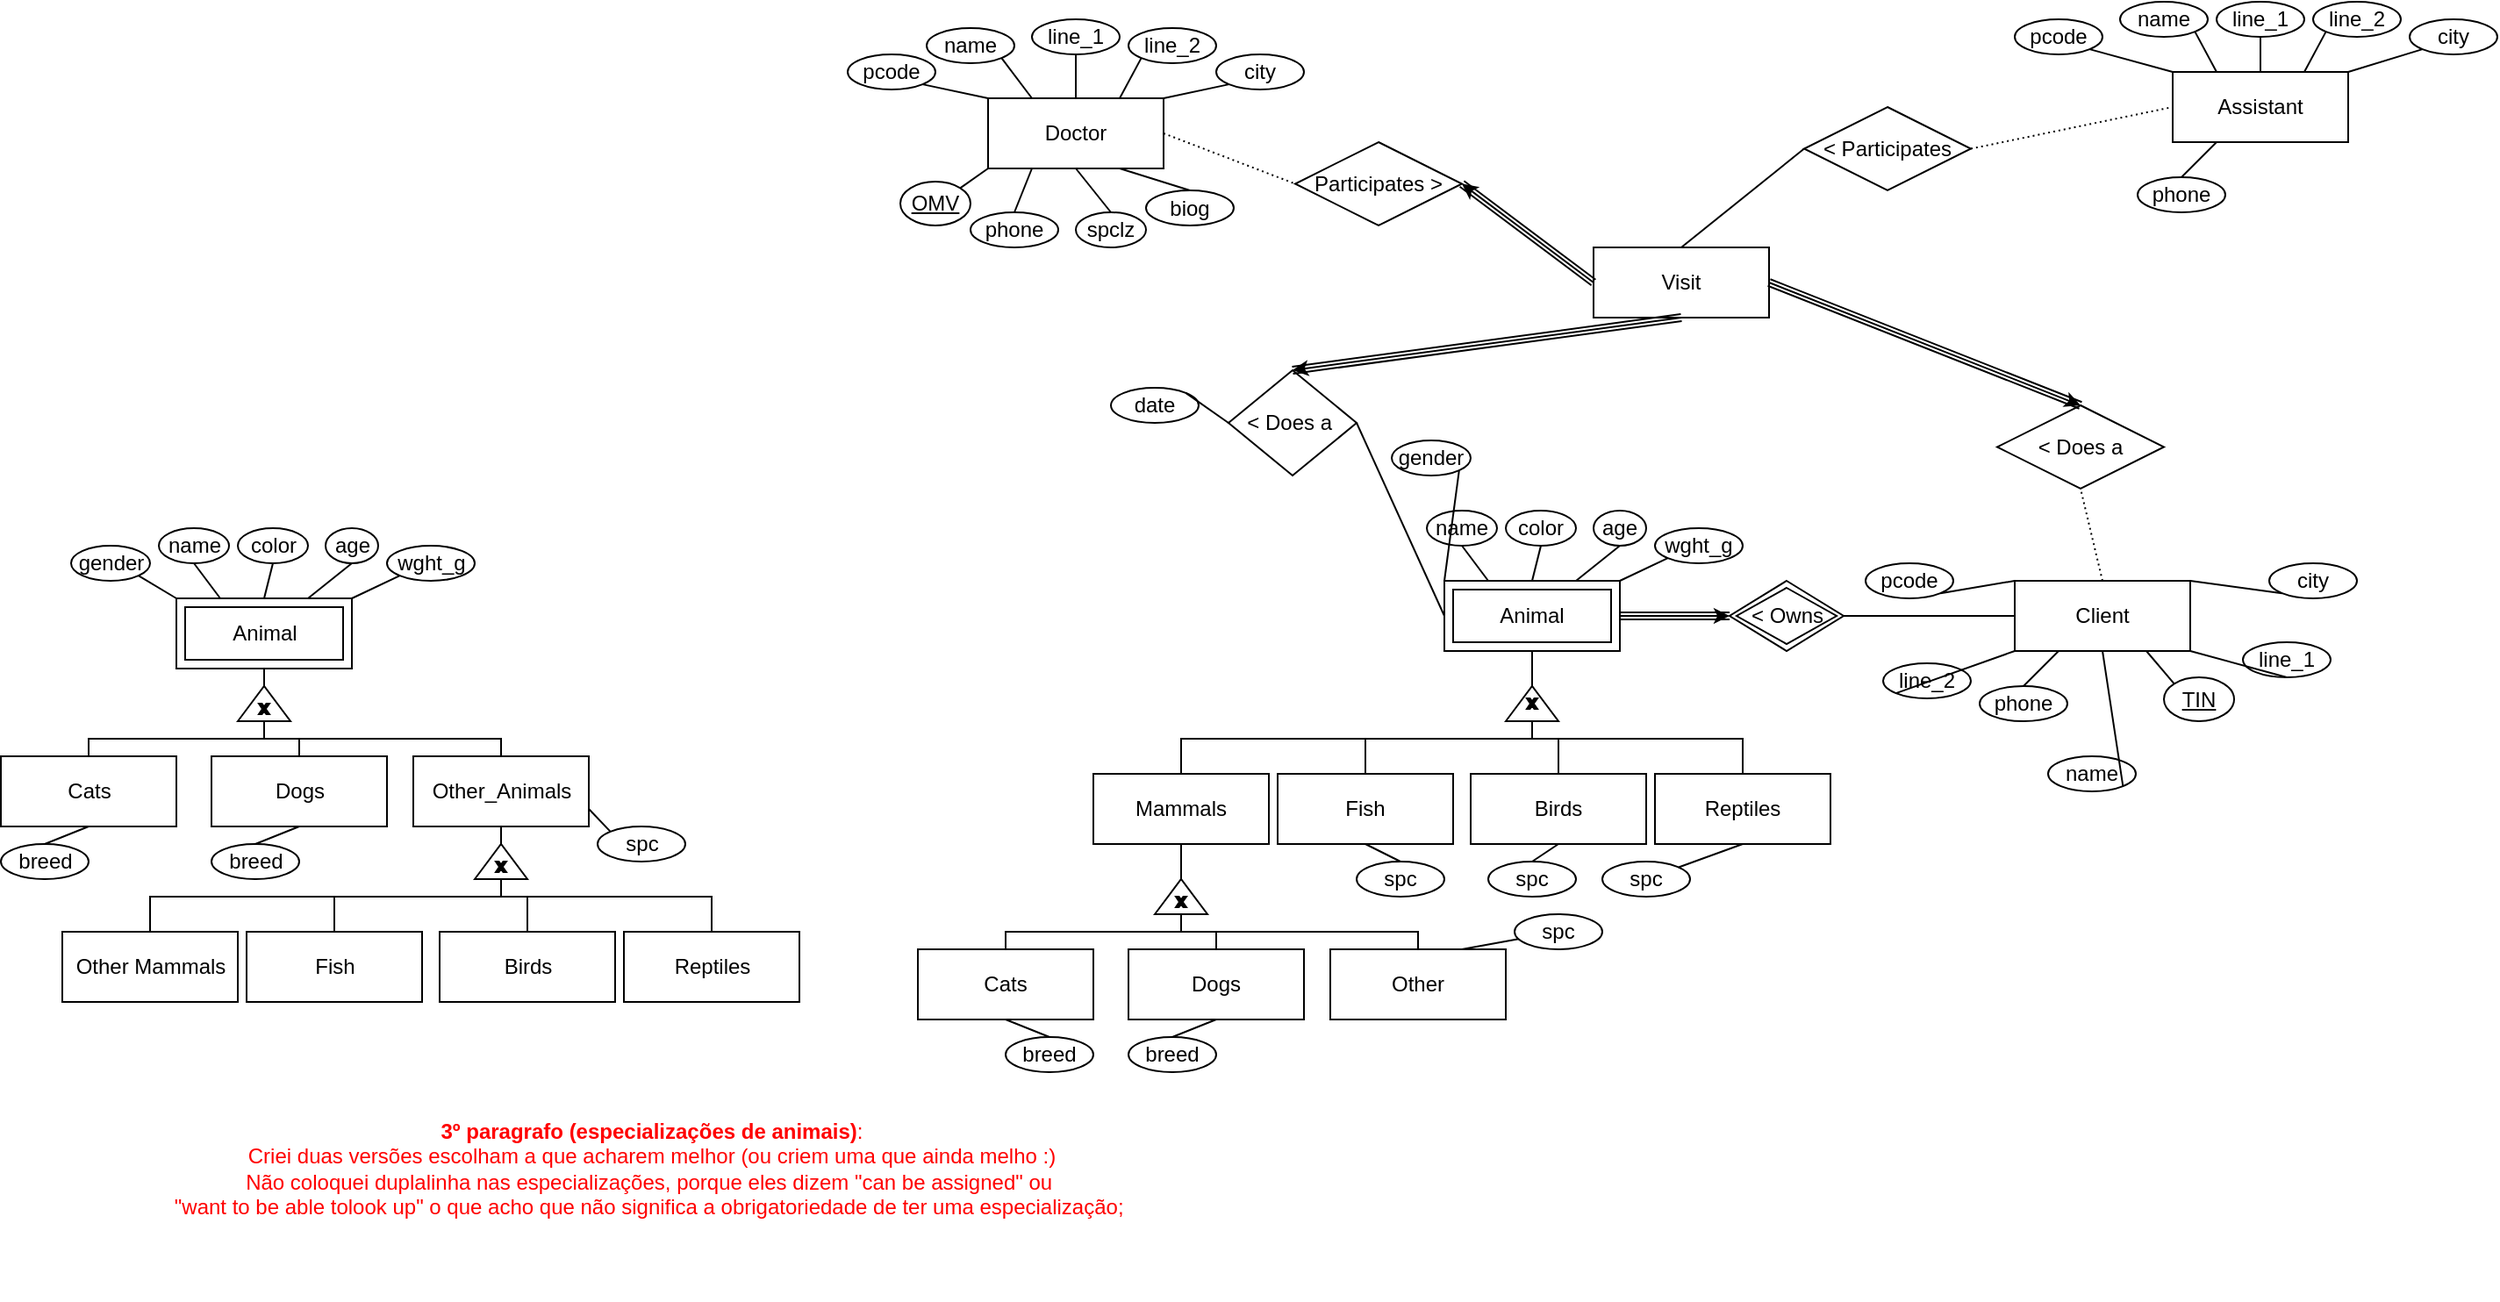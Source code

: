 <mxfile version="24.9.2">
  <diagram id="R2lEEEUBdFMjLlhIrx00" name="Page-1">
    <mxGraphModel dx="1900" dy="1622" grid="1" gridSize="10" guides="1" tooltips="1" connect="1" arrows="1" fold="1" page="1" pageScale="1" pageWidth="850" pageHeight="1100" math="0" shadow="0" extFonts="Permanent Marker^https://fonts.googleapis.com/css?family=Permanent+Marker">
      <root>
        <mxCell id="0" />
        <mxCell id="1" parent="0" />
        <mxCell id="dz21GUBL6wUOjvUii49j-1" value="Doctor" style="whiteSpace=wrap;html=1;align=center;" vertex="1" parent="1">
          <mxGeometry x="-180" y="-225" width="100" height="40" as="geometry" />
        </mxCell>
        <mxCell id="dz21GUBL6wUOjvUii49j-2" value="name" style="ellipse;whiteSpace=wrap;html=1;align=center;" vertex="1" parent="1">
          <mxGeometry x="-215" y="-265" width="50" height="20" as="geometry" />
        </mxCell>
        <mxCell id="dz21GUBL6wUOjvUii49j-3" value="" style="endArrow=none;html=1;rounded=0;exitX=1;exitY=1;exitDx=0;exitDy=0;entryX=0.25;entryY=0;entryDx=0;entryDy=0;" edge="1" parent="1" source="dz21GUBL6wUOjvUii49j-2" target="dz21GUBL6wUOjvUii49j-1">
          <mxGeometry relative="1" as="geometry">
            <mxPoint x="-170" y="-205" as="sourcePoint" />
            <mxPoint x="-10" y="-205" as="targetPoint" />
          </mxGeometry>
        </mxCell>
        <mxCell id="dz21GUBL6wUOjvUii49j-4" value="line_1" style="ellipse;whiteSpace=wrap;html=1;align=center;" vertex="1" parent="1">
          <mxGeometry x="-155" y="-270" width="50" height="20" as="geometry" />
        </mxCell>
        <mxCell id="dz21GUBL6wUOjvUii49j-5" value="" style="endArrow=none;html=1;rounded=0;exitX=0.5;exitY=1;exitDx=0;exitDy=0;entryX=0.5;entryY=0;entryDx=0;entryDy=0;" edge="1" parent="1" source="dz21GUBL6wUOjvUii49j-4" target="dz21GUBL6wUOjvUii49j-1">
          <mxGeometry relative="1" as="geometry">
            <mxPoint x="-95" y="-230" as="sourcePoint" />
            <mxPoint x="-80" y="-240" as="targetPoint" />
          </mxGeometry>
        </mxCell>
        <mxCell id="dz21GUBL6wUOjvUii49j-6" value="line_2" style="ellipse;whiteSpace=wrap;html=1;align=center;" vertex="1" parent="1">
          <mxGeometry x="-100" y="-265" width="50" height="20" as="geometry" />
        </mxCell>
        <mxCell id="dz21GUBL6wUOjvUii49j-7" value="" style="endArrow=none;html=1;rounded=0;exitX=0;exitY=1;exitDx=0;exitDy=0;entryX=0.75;entryY=0;entryDx=0;entryDy=0;" edge="1" parent="1" source="dz21GUBL6wUOjvUii49j-6" target="dz21GUBL6wUOjvUii49j-1">
          <mxGeometry relative="1" as="geometry">
            <mxPoint x="-150" y="-185" as="sourcePoint" />
            <mxPoint x="-135" y="-195" as="targetPoint" />
          </mxGeometry>
        </mxCell>
        <mxCell id="dz21GUBL6wUOjvUii49j-8" value="city" style="ellipse;whiteSpace=wrap;html=1;align=center;" vertex="1" parent="1">
          <mxGeometry x="-50" y="-250" width="50" height="20" as="geometry" />
        </mxCell>
        <mxCell id="dz21GUBL6wUOjvUii49j-9" value="" style="endArrow=none;html=1;rounded=0;exitX=0;exitY=1;exitDx=0;exitDy=0;entryX=1;entryY=0;entryDx=0;entryDy=0;" edge="1" parent="1" source="dz21GUBL6wUOjvUii49j-8" target="dz21GUBL6wUOjvUii49j-1">
          <mxGeometry relative="1" as="geometry">
            <mxPoint x="-130" y="-165" as="sourcePoint" />
            <mxPoint x="-115" y="-175" as="targetPoint" />
          </mxGeometry>
        </mxCell>
        <mxCell id="dz21GUBL6wUOjvUii49j-10" value="pcode" style="ellipse;whiteSpace=wrap;html=1;align=center;" vertex="1" parent="1">
          <mxGeometry x="-260" y="-250" width="50" height="20" as="geometry" />
        </mxCell>
        <mxCell id="dz21GUBL6wUOjvUii49j-11" value="" style="endArrow=none;html=1;rounded=0;exitX=1;exitY=1;exitDx=0;exitDy=0;entryX=0;entryY=0;entryDx=0;entryDy=0;" edge="1" parent="1" source="dz21GUBL6wUOjvUii49j-10" target="dz21GUBL6wUOjvUii49j-1">
          <mxGeometry relative="1" as="geometry">
            <mxPoint x="-120" y="-155" as="sourcePoint" />
            <mxPoint x="-105" y="-165" as="targetPoint" />
          </mxGeometry>
        </mxCell>
        <mxCell id="dz21GUBL6wUOjvUii49j-12" value="phone" style="ellipse;whiteSpace=wrap;html=1;align=center;" vertex="1" parent="1">
          <mxGeometry x="-190" y="-160" width="50" height="20" as="geometry" />
        </mxCell>
        <mxCell id="dz21GUBL6wUOjvUii49j-13" value="" style="endArrow=none;html=1;rounded=0;exitX=0.5;exitY=0;exitDx=0;exitDy=0;entryX=0.25;entryY=1;entryDx=0;entryDy=0;" edge="1" parent="1" source="dz21GUBL6wUOjvUii49j-12" target="dz21GUBL6wUOjvUii49j-1">
          <mxGeometry relative="1" as="geometry">
            <mxPoint x="-110" y="-145" as="sourcePoint" />
            <mxPoint x="-95" y="-155" as="targetPoint" />
          </mxGeometry>
        </mxCell>
        <mxCell id="dz21GUBL6wUOjvUii49j-14" value="Client" style="whiteSpace=wrap;html=1;align=center;" vertex="1" parent="1">
          <mxGeometry x="405" y="50" width="100" height="40" as="geometry" />
        </mxCell>
        <mxCell id="dz21GUBL6wUOjvUii49j-15" value="name" style="ellipse;whiteSpace=wrap;html=1;align=center;" vertex="1" parent="1">
          <mxGeometry x="424" y="150" width="50" height="20" as="geometry" />
        </mxCell>
        <mxCell id="dz21GUBL6wUOjvUii49j-16" value="" style="endArrow=none;html=1;rounded=0;exitX=1;exitY=1;exitDx=0;exitDy=0;entryX=0.5;entryY=1;entryDx=0;entryDy=0;" edge="1" parent="1" source="dz21GUBL6wUOjvUii49j-15" target="dz21GUBL6wUOjvUii49j-14">
          <mxGeometry relative="1" as="geometry">
            <mxPoint x="415" y="60" as="sourcePoint" />
            <mxPoint x="575" y="60" as="targetPoint" />
          </mxGeometry>
        </mxCell>
        <mxCell id="dz21GUBL6wUOjvUii49j-17" value="line_1" style="ellipse;whiteSpace=wrap;html=1;align=center;" vertex="1" parent="1">
          <mxGeometry x="535" y="85" width="50" height="20" as="geometry" />
        </mxCell>
        <mxCell id="dz21GUBL6wUOjvUii49j-18" value="" style="endArrow=none;html=1;rounded=0;exitX=0.5;exitY=1;exitDx=0;exitDy=0;entryX=1;entryY=1;entryDx=0;entryDy=0;" edge="1" parent="1" source="dz21GUBL6wUOjvUii49j-17" target="dz21GUBL6wUOjvUii49j-14">
          <mxGeometry relative="1" as="geometry">
            <mxPoint x="490" y="35" as="sourcePoint" />
            <mxPoint x="505" y="25" as="targetPoint" />
          </mxGeometry>
        </mxCell>
        <mxCell id="dz21GUBL6wUOjvUii49j-19" value="line_2" style="ellipse;whiteSpace=wrap;html=1;align=center;" vertex="1" parent="1">
          <mxGeometry x="330" y="97" width="50" height="20" as="geometry" />
        </mxCell>
        <mxCell id="dz21GUBL6wUOjvUii49j-20" value="" style="endArrow=none;html=1;rounded=0;exitX=0;exitY=1;exitDx=0;exitDy=0;entryX=0;entryY=1;entryDx=0;entryDy=0;" edge="1" parent="1" source="dz21GUBL6wUOjvUii49j-19" target="dz21GUBL6wUOjvUii49j-14">
          <mxGeometry relative="1" as="geometry">
            <mxPoint x="435" y="80" as="sourcePoint" />
            <mxPoint x="450" y="70" as="targetPoint" />
          </mxGeometry>
        </mxCell>
        <mxCell id="dz21GUBL6wUOjvUii49j-21" value="city" style="ellipse;whiteSpace=wrap;html=1;align=center;" vertex="1" parent="1">
          <mxGeometry x="550" y="40" width="50" height="20" as="geometry" />
        </mxCell>
        <mxCell id="dz21GUBL6wUOjvUii49j-22" value="" style="endArrow=none;html=1;rounded=0;exitX=0;exitY=1;exitDx=0;exitDy=0;entryX=1;entryY=0;entryDx=0;entryDy=0;" edge="1" parent="1" source="dz21GUBL6wUOjvUii49j-21" target="dz21GUBL6wUOjvUii49j-14">
          <mxGeometry relative="1" as="geometry">
            <mxPoint x="455" y="100" as="sourcePoint" />
            <mxPoint x="470" y="90" as="targetPoint" />
          </mxGeometry>
        </mxCell>
        <mxCell id="dz21GUBL6wUOjvUii49j-23" value="pcode" style="ellipse;whiteSpace=wrap;html=1;align=center;" vertex="1" parent="1">
          <mxGeometry x="320" y="40" width="50" height="20" as="geometry" />
        </mxCell>
        <mxCell id="dz21GUBL6wUOjvUii49j-24" value="" style="endArrow=none;html=1;rounded=0;exitX=1;exitY=1;exitDx=0;exitDy=0;entryX=0;entryY=0;entryDx=0;entryDy=0;" edge="1" parent="1" source="dz21GUBL6wUOjvUii49j-23" target="dz21GUBL6wUOjvUii49j-14">
          <mxGeometry relative="1" as="geometry">
            <mxPoint x="465" y="110" as="sourcePoint" />
            <mxPoint x="480" y="100" as="targetPoint" />
          </mxGeometry>
        </mxCell>
        <mxCell id="dz21GUBL6wUOjvUii49j-25" value="phone" style="ellipse;whiteSpace=wrap;html=1;align=center;" vertex="1" parent="1">
          <mxGeometry x="385" y="110" width="50" height="20" as="geometry" />
        </mxCell>
        <mxCell id="dz21GUBL6wUOjvUii49j-26" value="" style="endArrow=none;html=1;rounded=0;exitX=0.5;exitY=0;exitDx=0;exitDy=0;entryX=0.25;entryY=1;entryDx=0;entryDy=0;" edge="1" parent="1" source="dz21GUBL6wUOjvUii49j-25" target="dz21GUBL6wUOjvUii49j-14">
          <mxGeometry relative="1" as="geometry">
            <mxPoint x="475" y="120" as="sourcePoint" />
            <mxPoint x="490" y="110" as="targetPoint" />
          </mxGeometry>
        </mxCell>
        <mxCell id="dz21GUBL6wUOjvUii49j-27" value="Assis&lt;span style=&quot;background-color: initial;&quot;&gt;tant&lt;/span&gt;" style="whiteSpace=wrap;html=1;align=center;" vertex="1" parent="1">
          <mxGeometry x="495" y="-240" width="100" height="40" as="geometry" />
        </mxCell>
        <mxCell id="dz21GUBL6wUOjvUii49j-28" value="name" style="ellipse;whiteSpace=wrap;html=1;align=center;" vertex="1" parent="1">
          <mxGeometry x="465" y="-280" width="50" height="20" as="geometry" />
        </mxCell>
        <mxCell id="dz21GUBL6wUOjvUii49j-29" value="" style="endArrow=none;html=1;rounded=0;exitX=1;exitY=1;exitDx=0;exitDy=0;entryX=0.25;entryY=0;entryDx=0;entryDy=0;" edge="1" parent="1" source="dz21GUBL6wUOjvUii49j-28" target="dz21GUBL6wUOjvUii49j-27">
          <mxGeometry relative="1" as="geometry">
            <mxPoint x="505" y="-230" as="sourcePoint" />
            <mxPoint x="665" y="-230" as="targetPoint" />
          </mxGeometry>
        </mxCell>
        <mxCell id="dz21GUBL6wUOjvUii49j-30" value="line_1" style="ellipse;whiteSpace=wrap;html=1;align=center;" vertex="1" parent="1">
          <mxGeometry x="520" y="-280" width="50" height="20" as="geometry" />
        </mxCell>
        <mxCell id="dz21GUBL6wUOjvUii49j-31" value="" style="endArrow=none;html=1;rounded=0;exitX=0.5;exitY=1;exitDx=0;exitDy=0;entryX=0.5;entryY=0;entryDx=0;entryDy=0;" edge="1" parent="1" source="dz21GUBL6wUOjvUii49j-30" target="dz21GUBL6wUOjvUii49j-27">
          <mxGeometry relative="1" as="geometry">
            <mxPoint x="580" y="-255" as="sourcePoint" />
            <mxPoint x="595" y="-265" as="targetPoint" />
          </mxGeometry>
        </mxCell>
        <mxCell id="dz21GUBL6wUOjvUii49j-32" value="line_2" style="ellipse;whiteSpace=wrap;html=1;align=center;" vertex="1" parent="1">
          <mxGeometry x="575" y="-280" width="50" height="20" as="geometry" />
        </mxCell>
        <mxCell id="dz21GUBL6wUOjvUii49j-33" value="" style="endArrow=none;html=1;rounded=0;exitX=0;exitY=1;exitDx=0;exitDy=0;entryX=0.75;entryY=0;entryDx=0;entryDy=0;" edge="1" parent="1" source="dz21GUBL6wUOjvUii49j-32" target="dz21GUBL6wUOjvUii49j-27">
          <mxGeometry relative="1" as="geometry">
            <mxPoint x="525" y="-210" as="sourcePoint" />
            <mxPoint x="540" y="-220" as="targetPoint" />
          </mxGeometry>
        </mxCell>
        <mxCell id="dz21GUBL6wUOjvUii49j-34" value="city" style="ellipse;whiteSpace=wrap;html=1;align=center;" vertex="1" parent="1">
          <mxGeometry x="630" y="-270" width="50" height="20" as="geometry" />
        </mxCell>
        <mxCell id="dz21GUBL6wUOjvUii49j-35" value="" style="endArrow=none;html=1;rounded=0;exitX=0;exitY=1;exitDx=0;exitDy=0;entryX=1;entryY=0;entryDx=0;entryDy=0;" edge="1" parent="1" source="dz21GUBL6wUOjvUii49j-34" target="dz21GUBL6wUOjvUii49j-27">
          <mxGeometry relative="1" as="geometry">
            <mxPoint x="545" y="-190" as="sourcePoint" />
            <mxPoint x="560" y="-200" as="targetPoint" />
          </mxGeometry>
        </mxCell>
        <mxCell id="dz21GUBL6wUOjvUii49j-36" value="pcode" style="ellipse;whiteSpace=wrap;html=1;align=center;" vertex="1" parent="1">
          <mxGeometry x="405" y="-270" width="50" height="20" as="geometry" />
        </mxCell>
        <mxCell id="dz21GUBL6wUOjvUii49j-37" value="" style="endArrow=none;html=1;rounded=0;exitX=1;exitY=1;exitDx=0;exitDy=0;entryX=0;entryY=0;entryDx=0;entryDy=0;" edge="1" parent="1" source="dz21GUBL6wUOjvUii49j-36" target="dz21GUBL6wUOjvUii49j-27">
          <mxGeometry relative="1" as="geometry">
            <mxPoint x="555" y="-180" as="sourcePoint" />
            <mxPoint x="570" y="-190" as="targetPoint" />
          </mxGeometry>
        </mxCell>
        <mxCell id="dz21GUBL6wUOjvUii49j-38" value="phone" style="ellipse;whiteSpace=wrap;html=1;align=center;" vertex="1" parent="1">
          <mxGeometry x="475" y="-180" width="50" height="20" as="geometry" />
        </mxCell>
        <mxCell id="dz21GUBL6wUOjvUii49j-39" value="" style="endArrow=none;html=1;rounded=0;exitX=0.5;exitY=0;exitDx=0;exitDy=0;entryX=0.25;entryY=1;entryDx=0;entryDy=0;" edge="1" parent="1" source="dz21GUBL6wUOjvUii49j-38" target="dz21GUBL6wUOjvUii49j-27">
          <mxGeometry relative="1" as="geometry">
            <mxPoint x="565" y="-170" as="sourcePoint" />
            <mxPoint x="580" y="-180" as="targetPoint" />
          </mxGeometry>
        </mxCell>
        <mxCell id="dz21GUBL6wUOjvUii49j-40" value="OMV" style="ellipse;whiteSpace=wrap;html=1;align=center;fontStyle=4;" vertex="1" parent="1">
          <mxGeometry x="-230" y="-177.5" width="40" height="25" as="geometry" />
        </mxCell>
        <mxCell id="dz21GUBL6wUOjvUii49j-41" value="" style="endArrow=none;html=1;rounded=0;exitX=1;exitY=0;exitDx=0;exitDy=0;entryX=0;entryY=1;entryDx=0;entryDy=0;" edge="1" parent="1" source="dz21GUBL6wUOjvUii49j-40" target="dz21GUBL6wUOjvUii49j-1">
          <mxGeometry relative="1" as="geometry">
            <mxPoint x="-230" y="-215" as="sourcePoint" />
            <mxPoint x="-170" y="-205" as="targetPoint" />
          </mxGeometry>
        </mxCell>
        <mxCell id="dz21GUBL6wUOjvUii49j-42" value="spclz" style="ellipse;whiteSpace=wrap;html=1;align=center;" vertex="1" parent="1">
          <mxGeometry x="-130" y="-160" width="40" height="20" as="geometry" />
        </mxCell>
        <mxCell id="dz21GUBL6wUOjvUii49j-43" value="" style="endArrow=none;html=1;rounded=0;exitX=0.5;exitY=0;exitDx=0;exitDy=0;entryX=0.5;entryY=1;entryDx=0;entryDy=0;" edge="1" parent="1" source="dz21GUBL6wUOjvUii49j-42" target="dz21GUBL6wUOjvUii49j-1">
          <mxGeometry relative="1" as="geometry">
            <mxPoint x="-60" y="-95" as="sourcePoint" />
            <mxPoint x="-105" y="-125" as="targetPoint" />
          </mxGeometry>
        </mxCell>
        <mxCell id="dz21GUBL6wUOjvUii49j-44" value="biog" style="ellipse;whiteSpace=wrap;html=1;align=center;" vertex="1" parent="1">
          <mxGeometry x="-90" y="-172.5" width="50" height="20" as="geometry" />
        </mxCell>
        <mxCell id="dz21GUBL6wUOjvUii49j-45" value="" style="endArrow=none;html=1;rounded=0;exitX=0.5;exitY=0;exitDx=0;exitDy=0;entryX=0.75;entryY=1;entryDx=0;entryDy=0;" edge="1" parent="1" source="dz21GUBL6wUOjvUii49j-44" target="dz21GUBL6wUOjvUii49j-1">
          <mxGeometry relative="1" as="geometry">
            <mxPoint x="-90" y="-125" as="sourcePoint" />
            <mxPoint x="-135" y="-155" as="targetPoint" />
          </mxGeometry>
        </mxCell>
        <mxCell id="dz21GUBL6wUOjvUii49j-46" value="TIN" style="ellipse;whiteSpace=wrap;html=1;align=center;fontStyle=4;" vertex="1" parent="1">
          <mxGeometry x="490" y="105" width="40" height="25" as="geometry" />
        </mxCell>
        <mxCell id="dz21GUBL6wUOjvUii49j-47" value="" style="endArrow=none;html=1;rounded=0;exitX=0;exitY=0;exitDx=0;exitDy=0;entryX=0.75;entryY=1;entryDx=0;entryDy=0;" edge="1" parent="1" source="dz21GUBL6wUOjvUii49j-46" target="dz21GUBL6wUOjvUii49j-14">
          <mxGeometry relative="1" as="geometry">
            <mxPoint x="420" y="120" as="sourcePoint" />
            <mxPoint x="440" y="100" as="targetPoint" />
          </mxGeometry>
        </mxCell>
        <mxCell id="dz21GUBL6wUOjvUii49j-48" value="name" style="ellipse;whiteSpace=wrap;html=1;align=center;" vertex="1" parent="1">
          <mxGeometry x="70" y="10" width="40" height="20" as="geometry" />
        </mxCell>
        <mxCell id="dz21GUBL6wUOjvUii49j-49" value="" style="endArrow=none;html=1;rounded=0;exitX=0.5;exitY=1;exitDx=0;exitDy=0;entryX=0.25;entryY=0;entryDx=0;entryDy=0;" edge="1" parent="1" source="dz21GUBL6wUOjvUii49j-48" target="dz21GUBL6wUOjvUii49j-59">
          <mxGeometry relative="1" as="geometry">
            <mxPoint x="80" y="90" as="sourcePoint" />
            <mxPoint x="45" y="95" as="targetPoint" />
          </mxGeometry>
        </mxCell>
        <mxCell id="dz21GUBL6wUOjvUii49j-50" value="age" style="ellipse;whiteSpace=wrap;html=1;align=center;" vertex="1" parent="1">
          <mxGeometry x="165" y="10" width="30" height="20" as="geometry" />
        </mxCell>
        <mxCell id="dz21GUBL6wUOjvUii49j-51" value="" style="endArrow=none;html=1;rounded=0;exitX=0.5;exitY=1;exitDx=0;exitDy=0;entryX=0.75;entryY=0;entryDx=0;entryDy=0;" edge="1" parent="1" source="dz21GUBL6wUOjvUii49j-50" target="dz21GUBL6wUOjvUii49j-59">
          <mxGeometry relative="1" as="geometry">
            <mxPoint x="290" y="90" as="sourcePoint" />
            <mxPoint x="320" y="50" as="targetPoint" />
          </mxGeometry>
        </mxCell>
        <mxCell id="dz21GUBL6wUOjvUii49j-52" value="color" style="ellipse;whiteSpace=wrap;html=1;align=center;" vertex="1" parent="1">
          <mxGeometry x="115" y="10" width="40" height="20" as="geometry" />
        </mxCell>
        <mxCell id="dz21GUBL6wUOjvUii49j-53" value="" style="endArrow=none;html=1;rounded=0;exitX=0.5;exitY=1;exitDx=0;exitDy=0;entryX=0.25;entryY=0;entryDx=0;entryDy=0;" edge="1" parent="1" source="dz21GUBL6wUOjvUii49j-59">
          <mxGeometry relative="1" as="geometry">
            <mxPoint x="100" y="110" as="sourcePoint" />
            <mxPoint x="130" y="70" as="targetPoint" />
          </mxGeometry>
        </mxCell>
        <mxCell id="dz21GUBL6wUOjvUii49j-54" value="gender" style="ellipse;whiteSpace=wrap;html=1;align=center;" vertex="1" parent="1">
          <mxGeometry x="50" y="-30" width="45" height="20" as="geometry" />
        </mxCell>
        <mxCell id="dz21GUBL6wUOjvUii49j-55" value="" style="endArrow=none;html=1;rounded=0;exitX=1;exitY=1;exitDx=0;exitDy=0;entryX=0;entryY=0;entryDx=0;entryDy=0;" edge="1" parent="1" source="dz21GUBL6wUOjvUii49j-54" target="dz21GUBL6wUOjvUii49j-59">
          <mxGeometry relative="1" as="geometry">
            <mxPoint x="110" y="120" as="sourcePoint" />
            <mxPoint x="140" y="80" as="targetPoint" />
          </mxGeometry>
        </mxCell>
        <mxCell id="dz21GUBL6wUOjvUii49j-56" value="wght_g" style="ellipse;whiteSpace=wrap;html=1;align=center;" vertex="1" parent="1">
          <mxGeometry x="200" y="20" width="50" height="20" as="geometry" />
        </mxCell>
        <mxCell id="dz21GUBL6wUOjvUii49j-57" value="" style="endArrow=none;html=1;rounded=0;exitX=0;exitY=1;exitDx=0;exitDy=0;entryX=1;entryY=0;entryDx=0;entryDy=0;" edge="1" parent="1" source="dz21GUBL6wUOjvUii49j-56" target="dz21GUBL6wUOjvUii49j-59">
          <mxGeometry relative="1" as="geometry">
            <mxPoint x="120" y="130" as="sourcePoint" />
            <mxPoint x="150" y="90" as="targetPoint" />
          </mxGeometry>
        </mxCell>
        <mxCell id="dz21GUBL6wUOjvUii49j-58" value="" style="endArrow=none;html=1;rounded=0;exitX=0.5;exitY=1;exitDx=0;exitDy=0;entryX=0.5;entryY=0;entryDx=0;entryDy=0;" edge="1" parent="1" source="dz21GUBL6wUOjvUii49j-52" target="dz21GUBL6wUOjvUii49j-59">
          <mxGeometry relative="1" as="geometry">
            <mxPoint x="135" y="30" as="sourcePoint" />
            <mxPoint x="130" y="70" as="targetPoint" />
          </mxGeometry>
        </mxCell>
        <mxCell id="dz21GUBL6wUOjvUii49j-59" value="Animal" style="shape=ext;margin=3;double=1;whiteSpace=wrap;html=1;align=center;" vertex="1" parent="1">
          <mxGeometry x="80" y="50" width="100" height="40" as="geometry" />
        </mxCell>
        <mxCell id="dz21GUBL6wUOjvUii49j-60" value="Mammals" style="whiteSpace=wrap;html=1;align=center;" vertex="1" parent="1">
          <mxGeometry x="-120" y="160" width="100" height="40" as="geometry" />
        </mxCell>
        <mxCell id="dz21GUBL6wUOjvUii49j-61" value="" style="verticalLabelPosition=bottom;verticalAlign=top;html=1;shape=mxgraph.basic.acute_triangle;dx=0.5;" vertex="1" parent="1">
          <mxGeometry x="115" y="110" width="30" height="20" as="geometry" />
        </mxCell>
        <mxCell id="dz21GUBL6wUOjvUii49j-62" value="Fish" style="whiteSpace=wrap;html=1;align=center;" vertex="1" parent="1">
          <mxGeometry x="-15" y="160" width="100" height="40" as="geometry" />
        </mxCell>
        <mxCell id="dz21GUBL6wUOjvUii49j-63" value="Birds" style="whiteSpace=wrap;html=1;align=center;" vertex="1" parent="1">
          <mxGeometry x="95" y="160" width="100" height="40" as="geometry" />
        </mxCell>
        <mxCell id="dz21GUBL6wUOjvUii49j-64" value="Reptiles" style="whiteSpace=wrap;html=1;align=center;" vertex="1" parent="1">
          <mxGeometry x="200" y="160" width="100" height="40" as="geometry" />
        </mxCell>
        <mxCell id="dz21GUBL6wUOjvUii49j-65" value="" style="verticalLabelPosition=bottom;verticalAlign=top;html=1;shape=mxgraph.basic.acute_triangle;dx=0.5;" vertex="1" parent="1">
          <mxGeometry x="-85" y="220" width="30" height="20" as="geometry" />
        </mxCell>
        <mxCell id="dz21GUBL6wUOjvUii49j-66" value="Cats" style="whiteSpace=wrap;html=1;align=center;" vertex="1" parent="1">
          <mxGeometry x="-220" y="260" width="100" height="40" as="geometry" />
        </mxCell>
        <mxCell id="dz21GUBL6wUOjvUii49j-67" value="Dogs" style="whiteSpace=wrap;html=1;align=center;" vertex="1" parent="1">
          <mxGeometry x="-100" y="260" width="100" height="40" as="geometry" />
        </mxCell>
        <mxCell id="dz21GUBL6wUOjvUii49j-68" value="Other" style="whiteSpace=wrap;html=1;align=center;" vertex="1" parent="1">
          <mxGeometry x="15" y="260" width="100" height="40" as="geometry" />
        </mxCell>
        <mxCell id="dz21GUBL6wUOjvUii49j-69" value="spc" style="ellipse;whiteSpace=wrap;html=1;align=center;" vertex="1" parent="1">
          <mxGeometry x="30" y="210" width="50" height="20" as="geometry" />
        </mxCell>
        <mxCell id="dz21GUBL6wUOjvUii49j-70" value="" style="endArrow=none;html=1;rounded=0;exitX=0.5;exitY=0;exitDx=0;exitDy=0;entryX=0.5;entryY=1;entryDx=0;entryDy=0;" edge="1" parent="1" source="dz21GUBL6wUOjvUii49j-69" target="dz21GUBL6wUOjvUii49j-62">
          <mxGeometry relative="1" as="geometry">
            <mxPoint x="125" y="257.5" as="sourcePoint" />
            <mxPoint x="90" y="262.5" as="targetPoint" />
          </mxGeometry>
        </mxCell>
        <mxCell id="dz21GUBL6wUOjvUii49j-71" value="spc" style="ellipse;whiteSpace=wrap;html=1;align=center;" vertex="1" parent="1">
          <mxGeometry x="120" y="240" width="50" height="20" as="geometry" />
        </mxCell>
        <mxCell id="dz21GUBL6wUOjvUii49j-72" value="" style="endArrow=none;html=1;rounded=0;entryX=0.75;entryY=0;entryDx=0;entryDy=0;" edge="1" parent="1" source="dz21GUBL6wUOjvUii49j-71" target="dz21GUBL6wUOjvUii49j-68">
          <mxGeometry relative="1" as="geometry">
            <mxPoint x="135" y="267.5" as="sourcePoint" />
            <mxPoint x="45" y="210" as="targetPoint" />
          </mxGeometry>
        </mxCell>
        <mxCell id="dz21GUBL6wUOjvUii49j-73" value="spc" style="ellipse;whiteSpace=wrap;html=1;align=center;" vertex="1" parent="1">
          <mxGeometry x="105" y="210" width="50" height="20" as="geometry" />
        </mxCell>
        <mxCell id="dz21GUBL6wUOjvUii49j-74" value="" style="endArrow=none;html=1;rounded=0;exitX=0.5;exitY=0;exitDx=0;exitDy=0;entryX=0.5;entryY=1;entryDx=0;entryDy=0;" edge="1" parent="1" source="dz21GUBL6wUOjvUii49j-73" target="dz21GUBL6wUOjvUii49j-63">
          <mxGeometry relative="1" as="geometry">
            <mxPoint x="145" y="277.5" as="sourcePoint" />
            <mxPoint x="55" y="220" as="targetPoint" />
          </mxGeometry>
        </mxCell>
        <mxCell id="dz21GUBL6wUOjvUii49j-75" value="spc" style="ellipse;whiteSpace=wrap;html=1;align=center;" vertex="1" parent="1">
          <mxGeometry x="170" y="210" width="50" height="20" as="geometry" />
        </mxCell>
        <mxCell id="dz21GUBL6wUOjvUii49j-76" value="" style="endArrow=none;html=1;rounded=0;exitX=0.5;exitY=1;exitDx=0;exitDy=0;" edge="1" parent="1" source="dz21GUBL6wUOjvUii49j-64" target="dz21GUBL6wUOjvUii49j-75">
          <mxGeometry relative="1" as="geometry">
            <mxPoint x="217.5" y="190" as="sourcePoint" />
            <mxPoint x="167.5" y="200" as="targetPoint" />
          </mxGeometry>
        </mxCell>
        <mxCell id="dz21GUBL6wUOjvUii49j-77" value="breed" style="ellipse;whiteSpace=wrap;html=1;align=center;" vertex="1" parent="1">
          <mxGeometry x="-170" y="310" width="50" height="20" as="geometry" />
        </mxCell>
        <mxCell id="dz21GUBL6wUOjvUii49j-78" value="" style="endArrow=none;html=1;rounded=0;exitX=0.5;exitY=0;exitDx=0;exitDy=0;entryX=0.5;entryY=1;entryDx=0;entryDy=0;" edge="1" parent="1" source="dz21GUBL6wUOjvUii49j-77" target="dz21GUBL6wUOjvUii49j-66">
          <mxGeometry relative="1" as="geometry">
            <mxPoint x="-185" y="347.5" as="sourcePoint" />
            <mxPoint x="-275" y="290" as="targetPoint" />
          </mxGeometry>
        </mxCell>
        <mxCell id="dz21GUBL6wUOjvUii49j-79" value="breed" style="ellipse;whiteSpace=wrap;html=1;align=center;" vertex="1" parent="1">
          <mxGeometry x="-100" y="310" width="50" height="20" as="geometry" />
        </mxCell>
        <mxCell id="dz21GUBL6wUOjvUii49j-80" value="" style="endArrow=none;html=1;rounded=0;exitX=0.5;exitY=0;exitDx=0;exitDy=0;entryX=0.5;entryY=1;entryDx=0;entryDy=0;" edge="1" parent="1" source="dz21GUBL6wUOjvUii49j-79" target="dz21GUBL6wUOjvUii49j-67">
          <mxGeometry relative="1" as="geometry">
            <mxPoint x="-115" y="347.5" as="sourcePoint" />
            <mxPoint x="-100" y="300" as="targetPoint" />
          </mxGeometry>
        </mxCell>
        <mxCell id="dz21GUBL6wUOjvUii49j-81" value="" style="html=1;rounded=0;exitX=1;exitY=0.5;exitDx=0;exitDy=0;shape=link;entryX=0;entryY=0.5;entryDx=0;entryDy=0;" edge="1" parent="1" source="dz21GUBL6wUOjvUii49j-59" target="dz21GUBL6wUOjvUii49j-136">
          <mxGeometry relative="1" as="geometry">
            <mxPoint x="170" y="-100" as="sourcePoint" />
            <mxPoint x="220" y="90" as="targetPoint" />
          </mxGeometry>
        </mxCell>
        <mxCell id="dz21GUBL6wUOjvUii49j-82" value="" style="endArrow=none;html=1;rounded=0;exitX=0.5;exitY=1;exitDx=0;exitDy=0;entryX=0;entryY=0;entryDx=15;entryDy=0;entryPerimeter=0;" edge="1" parent="1" source="dz21GUBL6wUOjvUii49j-59" target="dz21GUBL6wUOjvUii49j-61">
          <mxGeometry relative="1" as="geometry">
            <mxPoint x="40" y="140" as="sourcePoint" />
            <mxPoint x="200" y="140" as="targetPoint" />
          </mxGeometry>
        </mxCell>
        <mxCell id="dz21GUBL6wUOjvUii49j-83" value="" style="endArrow=none;html=1;rounded=0;entryX=0.5;entryY=0;entryDx=0;entryDy=0;exitX=0.5;exitY=1;exitDx=0;exitDy=0;exitPerimeter=0;" edge="1" parent="1" source="dz21GUBL6wUOjvUii49j-61" target="dz21GUBL6wUOjvUii49j-60">
          <mxGeometry relative="1" as="geometry">
            <mxPoint x="130" y="140" as="sourcePoint" />
            <mxPoint x="140" y="120" as="targetPoint" />
            <Array as="points">
              <mxPoint x="130" y="140" />
              <mxPoint x="-70" y="140" />
            </Array>
          </mxGeometry>
        </mxCell>
        <mxCell id="dz21GUBL6wUOjvUii49j-84" value="" style="endArrow=none;html=1;rounded=0;entryX=0.5;entryY=0;entryDx=0;entryDy=0;exitX=0.5;exitY=1;exitDx=0;exitDy=0;exitPerimeter=0;" edge="1" parent="1" source="dz21GUBL6wUOjvUii49j-61" target="dz21GUBL6wUOjvUii49j-62">
          <mxGeometry relative="1" as="geometry">
            <mxPoint x="180" y="130" as="sourcePoint" />
            <mxPoint x="-60" y="170" as="targetPoint" />
            <Array as="points">
              <mxPoint x="130" y="140" />
              <mxPoint x="35" y="140" />
            </Array>
          </mxGeometry>
        </mxCell>
        <mxCell id="dz21GUBL6wUOjvUii49j-85" value="" style="endArrow=none;html=1;rounded=0;entryX=0.5;entryY=1;entryDx=0;entryDy=0;exitX=0.5;exitY=0;exitDx=0;exitDy=0;entryPerimeter=0;" edge="1" parent="1" source="dz21GUBL6wUOjvUii49j-63" target="dz21GUBL6wUOjvUii49j-61">
          <mxGeometry relative="1" as="geometry">
            <mxPoint x="150" y="150" as="sourcePoint" />
            <mxPoint x="-50" y="180" as="targetPoint" />
            <Array as="points">
              <mxPoint x="145" y="140" />
              <mxPoint x="130" y="140" />
            </Array>
          </mxGeometry>
        </mxCell>
        <mxCell id="dz21GUBL6wUOjvUii49j-86" value="" style="endArrow=none;html=1;rounded=0;entryX=0.5;entryY=1;entryDx=0;entryDy=0;exitX=0.5;exitY=0;exitDx=0;exitDy=0;entryPerimeter=0;" edge="1" parent="1" source="dz21GUBL6wUOjvUii49j-64" target="dz21GUBL6wUOjvUii49j-61">
          <mxGeometry relative="1" as="geometry">
            <mxPoint x="160" y="160" as="sourcePoint" />
            <mxPoint x="-40" y="190" as="targetPoint" />
            <Array as="points">
              <mxPoint x="250" y="140" />
              <mxPoint x="130" y="140" />
            </Array>
          </mxGeometry>
        </mxCell>
        <mxCell id="dz21GUBL6wUOjvUii49j-87" value="" style="verticalLabelPosition=bottom;verticalAlign=top;html=1;shape=mxgraph.basic.x;fillColor=#000000;" vertex="1" parent="1">
          <mxGeometry x="127" y="117" width="6" height="6" as="geometry" />
        </mxCell>
        <mxCell id="dz21GUBL6wUOjvUii49j-88" value="" style="verticalLabelPosition=bottom;verticalAlign=top;html=1;shape=mxgraph.basic.x;fillColor=#000000;" vertex="1" parent="1">
          <mxGeometry x="-73" y="230" width="6" height="6" as="geometry" />
        </mxCell>
        <mxCell id="dz21GUBL6wUOjvUii49j-89" value="" style="endArrow=none;html=1;rounded=0;entryX=0.5;entryY=0;entryDx=0;entryDy=0;exitX=0.5;exitY=1;exitDx=0;exitDy=0;exitPerimeter=0;" edge="1" parent="1" source="dz21GUBL6wUOjvUii49j-65" target="dz21GUBL6wUOjvUii49j-66">
          <mxGeometry relative="1" as="geometry">
            <mxPoint x="140" y="140" as="sourcePoint" />
            <mxPoint x="-60" y="170" as="targetPoint" />
            <Array as="points">
              <mxPoint x="-70" y="250" />
              <mxPoint x="-170" y="250" />
            </Array>
          </mxGeometry>
        </mxCell>
        <mxCell id="dz21GUBL6wUOjvUii49j-90" value="" style="endArrow=none;html=1;rounded=0;entryX=0.5;entryY=0;entryDx=0;entryDy=0;exitX=0.5;exitY=1;exitDx=0;exitDy=0;exitPerimeter=0;" edge="1" parent="1" source="dz21GUBL6wUOjvUii49j-65" target="dz21GUBL6wUOjvUii49j-67">
          <mxGeometry relative="1" as="geometry">
            <mxPoint x="-60" y="250" as="sourcePoint" />
            <mxPoint x="-160" y="270" as="targetPoint" />
            <Array as="points">
              <mxPoint x="-70" y="250" />
              <mxPoint x="-50" y="250" />
            </Array>
          </mxGeometry>
        </mxCell>
        <mxCell id="dz21GUBL6wUOjvUii49j-91" value="" style="endArrow=none;html=1;rounded=0;exitX=0.5;exitY=1;exitDx=0;exitDy=0;exitPerimeter=0;entryX=0.5;entryY=0;entryDx=0;entryDy=0;" edge="1" parent="1" source="dz21GUBL6wUOjvUii49j-65" target="dz21GUBL6wUOjvUii49j-68">
          <mxGeometry relative="1" as="geometry">
            <mxPoint x="-50" y="260" as="sourcePoint" />
            <mxPoint x="90" y="240" as="targetPoint" />
            <Array as="points">
              <mxPoint x="-70" y="250" />
              <mxPoint x="65" y="250" />
            </Array>
          </mxGeometry>
        </mxCell>
        <mxCell id="dz21GUBL6wUOjvUii49j-92" value="" style="endArrow=none;html=1;rounded=0;exitX=0.5;exitY=1;exitDx=0;exitDy=0;entryX=0;entryY=0;entryDx=15;entryDy=0;entryPerimeter=0;" edge="1" parent="1" source="dz21GUBL6wUOjvUii49j-60" target="dz21GUBL6wUOjvUii49j-65">
          <mxGeometry relative="1" as="geometry">
            <mxPoint x="140" y="100" as="sourcePoint" />
            <mxPoint x="140" y="120" as="targetPoint" />
          </mxGeometry>
        </mxCell>
        <object label="&lt;font color=&quot;#ff0000&quot;&gt;&lt;b&gt;3º paragrafo&amp;nbsp;&lt;/b&gt;&lt;/font&gt;&lt;span style=&quot;color: rgb(255, 0, 0); background-color: initial;&quot;&gt;&lt;b&gt;(especializações de animais)&lt;/b&gt;:&lt;br&gt;Criei duas versões escolham a que acharem melhor (ou criem uma que ainda melho :)&lt;/span&gt;&lt;div&gt;&lt;font color=&quot;#ff0000&quot;&gt;Não coloquei duplalinha nas especializações, porque eles dizem &quot;can be assigned&quot; ou&amp;nbsp;&lt;/font&gt;&lt;/div&gt;&lt;div&gt;&lt;font color=&quot;#ff0000&quot;&gt;&quot;want to be able tolook up&quot; o que acho que não significa a obrigatoriedade de ter uma especialização;&amp;nbsp;&lt;/font&gt;&lt;/div&gt;" id="dz21GUBL6wUOjvUii49j-93">
          <mxCell style="text;html=1;align=center;verticalAlign=middle;resizable=1;points=[];autosize=0;strokeColor=none;fillColor=none;allowArrows=0;connectable=1;imageAspect=0;container=0;rotatable=0;perimeter=rectanglePerimeter;recursiveResize=0;resizeWidth=0;resizeHeight=0;treeFolding=0;treeMoving=0;absoluteArcSize=0;snapToPoint=0;metaEdit=0;expand=0;editable=1;movable=1;deletable=0;locked=0;cloneable=0;pointerEvents=0;" vertex="1" collapsed="1" parent="1">
            <mxGeometry x="-492.5" y="310" width="240" height="150" as="geometry" />
          </mxCell>
        </object>
        <mxCell id="dz21GUBL6wUOjvUii49j-94" value="name" style="ellipse;whiteSpace=wrap;html=1;align=center;" vertex="1" parent="1">
          <mxGeometry x="-652.5" y="20" width="40" height="20" as="geometry" />
        </mxCell>
        <mxCell id="dz21GUBL6wUOjvUii49j-95" value="" style="endArrow=none;html=1;rounded=0;exitX=0.5;exitY=1;exitDx=0;exitDy=0;entryX=0.25;entryY=0;entryDx=0;entryDy=0;" edge="1" parent="1" source="dz21GUBL6wUOjvUii49j-94" target="dz21GUBL6wUOjvUii49j-105">
          <mxGeometry relative="1" as="geometry">
            <mxPoint x="-642.5" y="100" as="sourcePoint" />
            <mxPoint x="-677.5" y="105" as="targetPoint" />
          </mxGeometry>
        </mxCell>
        <mxCell id="dz21GUBL6wUOjvUii49j-96" value="age" style="ellipse;whiteSpace=wrap;html=1;align=center;" vertex="1" parent="1">
          <mxGeometry x="-557.5" y="20" width="30" height="20" as="geometry" />
        </mxCell>
        <mxCell id="dz21GUBL6wUOjvUii49j-97" value="" style="endArrow=none;html=1;rounded=0;exitX=0.5;exitY=1;exitDx=0;exitDy=0;entryX=0.75;entryY=0;entryDx=0;entryDy=0;" edge="1" parent="1" source="dz21GUBL6wUOjvUii49j-96" target="dz21GUBL6wUOjvUii49j-105">
          <mxGeometry relative="1" as="geometry">
            <mxPoint x="-432.5" y="100" as="sourcePoint" />
            <mxPoint x="-402.5" y="60" as="targetPoint" />
          </mxGeometry>
        </mxCell>
        <mxCell id="dz21GUBL6wUOjvUii49j-98" value="color" style="ellipse;whiteSpace=wrap;html=1;align=center;" vertex="1" parent="1">
          <mxGeometry x="-607.5" y="20" width="40" height="20" as="geometry" />
        </mxCell>
        <mxCell id="dz21GUBL6wUOjvUii49j-99" value="" style="endArrow=none;html=1;rounded=0;exitX=0.5;exitY=1;exitDx=0;exitDy=0;entryX=0.25;entryY=0;entryDx=0;entryDy=0;" edge="1" parent="1" source="dz21GUBL6wUOjvUii49j-105">
          <mxGeometry relative="1" as="geometry">
            <mxPoint x="-622.5" y="120" as="sourcePoint" />
            <mxPoint x="-592.5" y="80" as="targetPoint" />
          </mxGeometry>
        </mxCell>
        <mxCell id="dz21GUBL6wUOjvUii49j-100" value="gender" style="ellipse;whiteSpace=wrap;html=1;align=center;" vertex="1" parent="1">
          <mxGeometry x="-702.5" y="30" width="45" height="20" as="geometry" />
        </mxCell>
        <mxCell id="dz21GUBL6wUOjvUii49j-101" value="" style="endArrow=none;html=1;rounded=0;exitX=1;exitY=1;exitDx=0;exitDy=0;entryX=0;entryY=0;entryDx=0;entryDy=0;" edge="1" parent="1" source="dz21GUBL6wUOjvUii49j-100" target="dz21GUBL6wUOjvUii49j-105">
          <mxGeometry relative="1" as="geometry">
            <mxPoint x="-612.5" y="130" as="sourcePoint" />
            <mxPoint x="-582.5" y="90" as="targetPoint" />
          </mxGeometry>
        </mxCell>
        <mxCell id="dz21GUBL6wUOjvUii49j-102" value="wght_g" style="ellipse;whiteSpace=wrap;html=1;align=center;" vertex="1" parent="1">
          <mxGeometry x="-522.5" y="30" width="50" height="20" as="geometry" />
        </mxCell>
        <mxCell id="dz21GUBL6wUOjvUii49j-103" value="" style="endArrow=none;html=1;rounded=0;exitX=0;exitY=1;exitDx=0;exitDy=0;entryX=1;entryY=0;entryDx=0;entryDy=0;" edge="1" parent="1" source="dz21GUBL6wUOjvUii49j-102" target="dz21GUBL6wUOjvUii49j-105">
          <mxGeometry relative="1" as="geometry">
            <mxPoint x="-602.5" y="140" as="sourcePoint" />
            <mxPoint x="-572.5" y="100" as="targetPoint" />
          </mxGeometry>
        </mxCell>
        <mxCell id="dz21GUBL6wUOjvUii49j-104" value="" style="endArrow=none;html=1;rounded=0;exitX=0.5;exitY=1;exitDx=0;exitDy=0;entryX=0.5;entryY=0;entryDx=0;entryDy=0;" edge="1" parent="1" source="dz21GUBL6wUOjvUii49j-98" target="dz21GUBL6wUOjvUii49j-105">
          <mxGeometry relative="1" as="geometry">
            <mxPoint x="-587.5" y="40" as="sourcePoint" />
            <mxPoint x="-592.5" y="80" as="targetPoint" />
          </mxGeometry>
        </mxCell>
        <mxCell id="dz21GUBL6wUOjvUii49j-105" value="Animal" style="shape=ext;margin=3;double=1;whiteSpace=wrap;html=1;align=center;" vertex="1" parent="1">
          <mxGeometry x="-642.5" y="60" width="100" height="40" as="geometry" />
        </mxCell>
        <mxCell id="dz21GUBL6wUOjvUii49j-106" value="" style="verticalLabelPosition=bottom;verticalAlign=top;html=1;shape=mxgraph.basic.acute_triangle;dx=0.5;" vertex="1" parent="1">
          <mxGeometry x="-607.5" y="110" width="30" height="20" as="geometry" />
        </mxCell>
        <mxCell id="dz21GUBL6wUOjvUii49j-107" value="Cats" style="whiteSpace=wrap;html=1;align=center;" vertex="1" parent="1">
          <mxGeometry x="-742.5" y="150" width="100" height="40" as="geometry" />
        </mxCell>
        <mxCell id="dz21GUBL6wUOjvUii49j-108" value="Dogs" style="whiteSpace=wrap;html=1;align=center;" vertex="1" parent="1">
          <mxGeometry x="-622.5" y="150" width="100" height="40" as="geometry" />
        </mxCell>
        <mxCell id="dz21GUBL6wUOjvUii49j-109" value="Other_Animals" style="whiteSpace=wrap;html=1;align=center;" vertex="1" parent="1">
          <mxGeometry x="-507.5" y="150" width="100" height="40" as="geometry" />
        </mxCell>
        <mxCell id="dz21GUBL6wUOjvUii49j-110" value="" style="endArrow=none;html=1;rounded=0;entryX=1;entryY=0.75;entryDx=0;entryDy=0;exitX=0;exitY=0;exitDx=0;exitDy=0;" edge="1" parent="1" source="dz21GUBL6wUOjvUii49j-120" target="dz21GUBL6wUOjvUii49j-109">
          <mxGeometry relative="1" as="geometry">
            <mxPoint x="-382.5" y="190" as="sourcePoint" />
            <mxPoint x="-477.5" y="100" as="targetPoint" />
          </mxGeometry>
        </mxCell>
        <mxCell id="dz21GUBL6wUOjvUii49j-111" value="breed" style="ellipse;whiteSpace=wrap;html=1;align=center;" vertex="1" parent="1">
          <mxGeometry x="-742.5" y="200" width="50" height="20" as="geometry" />
        </mxCell>
        <mxCell id="dz21GUBL6wUOjvUii49j-112" value="" style="endArrow=none;html=1;rounded=0;exitX=0.5;exitY=0;exitDx=0;exitDy=0;entryX=0.5;entryY=1;entryDx=0;entryDy=0;" edge="1" parent="1" source="dz21GUBL6wUOjvUii49j-111" target="dz21GUBL6wUOjvUii49j-107">
          <mxGeometry relative="1" as="geometry">
            <mxPoint x="-707.5" y="237.5" as="sourcePoint" />
            <mxPoint x="-797.5" y="180" as="targetPoint" />
          </mxGeometry>
        </mxCell>
        <mxCell id="dz21GUBL6wUOjvUii49j-113" value="breed" style="ellipse;whiteSpace=wrap;html=1;align=center;" vertex="1" parent="1">
          <mxGeometry x="-622.5" y="200" width="50" height="20" as="geometry" />
        </mxCell>
        <mxCell id="dz21GUBL6wUOjvUii49j-114" value="" style="endArrow=none;html=1;rounded=0;exitX=0.5;exitY=0;exitDx=0;exitDy=0;entryX=0.5;entryY=1;entryDx=0;entryDy=0;" edge="1" parent="1" source="dz21GUBL6wUOjvUii49j-113" target="dz21GUBL6wUOjvUii49j-108">
          <mxGeometry relative="1" as="geometry">
            <mxPoint x="-637.5" y="237.5" as="sourcePoint" />
            <mxPoint x="-622.5" y="190" as="targetPoint" />
          </mxGeometry>
        </mxCell>
        <mxCell id="dz21GUBL6wUOjvUii49j-115" value="" style="verticalLabelPosition=bottom;verticalAlign=top;html=1;shape=mxgraph.basic.x;fillColor=#000000;" vertex="1" parent="1">
          <mxGeometry x="-595.5" y="120" width="6" height="6" as="geometry" />
        </mxCell>
        <mxCell id="dz21GUBL6wUOjvUii49j-116" value="" style="endArrow=none;html=1;rounded=0;entryX=0.5;entryY=0;entryDx=0;entryDy=0;exitX=0.5;exitY=1;exitDx=0;exitDy=0;exitPerimeter=0;" edge="1" parent="1" source="dz21GUBL6wUOjvUii49j-106" target="dz21GUBL6wUOjvUii49j-107">
          <mxGeometry relative="1" as="geometry">
            <mxPoint x="-382.5" y="30" as="sourcePoint" />
            <mxPoint x="-582.5" y="60" as="targetPoint" />
            <Array as="points">
              <mxPoint x="-592.5" y="140" />
              <mxPoint x="-692.5" y="140" />
            </Array>
          </mxGeometry>
        </mxCell>
        <mxCell id="dz21GUBL6wUOjvUii49j-117" value="" style="endArrow=none;html=1;rounded=0;entryX=0.5;entryY=0;entryDx=0;entryDy=0;exitX=0.5;exitY=1;exitDx=0;exitDy=0;exitPerimeter=0;" edge="1" parent="1" source="dz21GUBL6wUOjvUii49j-106" target="dz21GUBL6wUOjvUii49j-108">
          <mxGeometry relative="1" as="geometry">
            <mxPoint x="-582.5" y="140" as="sourcePoint" />
            <mxPoint x="-682.5" y="160" as="targetPoint" />
            <Array as="points">
              <mxPoint x="-592.5" y="140" />
              <mxPoint x="-572.5" y="140" />
            </Array>
          </mxGeometry>
        </mxCell>
        <mxCell id="dz21GUBL6wUOjvUii49j-118" value="" style="endArrow=none;html=1;rounded=0;exitX=0.5;exitY=1;exitDx=0;exitDy=0;exitPerimeter=0;entryX=0.5;entryY=0;entryDx=0;entryDy=0;" edge="1" parent="1" source="dz21GUBL6wUOjvUii49j-106" target="dz21GUBL6wUOjvUii49j-109">
          <mxGeometry relative="1" as="geometry">
            <mxPoint x="-572.5" y="150" as="sourcePoint" />
            <mxPoint x="-432.5" y="130" as="targetPoint" />
            <Array as="points">
              <mxPoint x="-592.5" y="140" />
              <mxPoint x="-457.5" y="140" />
            </Array>
          </mxGeometry>
        </mxCell>
        <mxCell id="dz21GUBL6wUOjvUii49j-119" value="" style="endArrow=none;html=1;rounded=0;exitX=0.5;exitY=1;exitDx=0;exitDy=0;entryX=0;entryY=0;entryDx=15;entryDy=0;entryPerimeter=0;" edge="1" parent="1" source="dz21GUBL6wUOjvUii49j-105" target="dz21GUBL6wUOjvUii49j-106">
          <mxGeometry relative="1" as="geometry">
            <mxPoint x="-622.5" y="155" as="sourcePoint" />
            <mxPoint x="-412.5" y="75" as="targetPoint" />
          </mxGeometry>
        </mxCell>
        <mxCell id="dz21GUBL6wUOjvUii49j-120" value="spc" style="ellipse;whiteSpace=wrap;html=1;align=center;" vertex="1" parent="1">
          <mxGeometry x="-402.5" y="190" width="50" height="20" as="geometry" />
        </mxCell>
        <mxCell id="dz21GUBL6wUOjvUii49j-121" value="Other Mammals" style="whiteSpace=wrap;html=1;align=center;" vertex="1" parent="1">
          <mxGeometry x="-707.5" y="250" width="100" height="40" as="geometry" />
        </mxCell>
        <mxCell id="dz21GUBL6wUOjvUii49j-122" value="Fish" style="whiteSpace=wrap;html=1;align=center;" vertex="1" parent="1">
          <mxGeometry x="-602.5" y="250" width="100" height="40" as="geometry" />
        </mxCell>
        <mxCell id="dz21GUBL6wUOjvUii49j-123" value="Birds" style="whiteSpace=wrap;html=1;align=center;" vertex="1" parent="1">
          <mxGeometry x="-492.5" y="250" width="100" height="40" as="geometry" />
        </mxCell>
        <mxCell id="dz21GUBL6wUOjvUii49j-124" value="Reptiles" style="whiteSpace=wrap;html=1;align=center;" vertex="1" parent="1">
          <mxGeometry x="-387.5" y="250" width="100" height="40" as="geometry" />
        </mxCell>
        <mxCell id="dz21GUBL6wUOjvUii49j-125" value="" style="endArrow=none;html=1;rounded=0;exitX=0.5;exitY=1;exitDx=0;exitDy=0;entryX=0;entryY=0;entryDx=15;entryDy=0;entryPerimeter=0;" edge="1" parent="1" source="dz21GUBL6wUOjvUii49j-109" target="dz21GUBL6wUOjvUii49j-130">
          <mxGeometry relative="1" as="geometry">
            <mxPoint x="-640" y="230" as="sourcePoint" />
            <mxPoint x="-570" y="280" as="targetPoint" />
          </mxGeometry>
        </mxCell>
        <mxCell id="dz21GUBL6wUOjvUii49j-126" value="" style="endArrow=none;html=1;rounded=0;entryX=0.5;entryY=0;entryDx=0;entryDy=0;exitX=0.5;exitY=1;exitDx=0;exitDy=0;exitPerimeter=0;" edge="1" parent="1" target="dz21GUBL6wUOjvUii49j-121">
          <mxGeometry relative="1" as="geometry">
            <mxPoint x="-457.5" y="220" as="sourcePoint" />
            <mxPoint x="-447.5" y="210" as="targetPoint" />
            <Array as="points">
              <mxPoint x="-457.5" y="230" />
              <mxPoint x="-657.5" y="230" />
            </Array>
          </mxGeometry>
        </mxCell>
        <mxCell id="dz21GUBL6wUOjvUii49j-127" value="" style="endArrow=none;html=1;rounded=0;entryX=0.5;entryY=0;entryDx=0;entryDy=0;exitX=0.5;exitY=1;exitDx=0;exitDy=0;exitPerimeter=0;" edge="1" parent="1" target="dz21GUBL6wUOjvUii49j-122">
          <mxGeometry relative="1" as="geometry">
            <mxPoint x="-457.5" y="220" as="sourcePoint" />
            <mxPoint x="-647.5" y="260" as="targetPoint" />
            <Array as="points">
              <mxPoint x="-457.5" y="230" />
              <mxPoint x="-552.5" y="230" />
            </Array>
          </mxGeometry>
        </mxCell>
        <mxCell id="dz21GUBL6wUOjvUii49j-128" value="" style="endArrow=none;html=1;rounded=0;entryX=0.5;entryY=1;entryDx=0;entryDy=0;exitX=0.5;exitY=0;exitDx=0;exitDy=0;entryPerimeter=0;" edge="1" parent="1" source="dz21GUBL6wUOjvUii49j-123">
          <mxGeometry relative="1" as="geometry">
            <mxPoint x="-437.5" y="240" as="sourcePoint" />
            <mxPoint x="-457.5" y="220" as="targetPoint" />
            <Array as="points">
              <mxPoint x="-442.5" y="230" />
              <mxPoint x="-457.5" y="230" />
            </Array>
          </mxGeometry>
        </mxCell>
        <mxCell id="dz21GUBL6wUOjvUii49j-129" value="" style="endArrow=none;html=1;rounded=0;entryX=0.5;entryY=1;entryDx=0;entryDy=0;exitX=0.5;exitY=0;exitDx=0;exitDy=0;entryPerimeter=0;" edge="1" parent="1" source="dz21GUBL6wUOjvUii49j-124">
          <mxGeometry relative="1" as="geometry">
            <mxPoint x="-427.5" y="250" as="sourcePoint" />
            <mxPoint x="-457.5" y="220" as="targetPoint" />
            <Array as="points">
              <mxPoint x="-337.5" y="230" />
              <mxPoint x="-457.5" y="230" />
            </Array>
          </mxGeometry>
        </mxCell>
        <mxCell id="dz21GUBL6wUOjvUii49j-130" value="" style="verticalLabelPosition=bottom;verticalAlign=top;html=1;shape=mxgraph.basic.acute_triangle;dx=0.5;" vertex="1" parent="1">
          <mxGeometry x="-472.5" y="200" width="30" height="20" as="geometry" />
        </mxCell>
        <mxCell id="dz21GUBL6wUOjvUii49j-131" value="" style="verticalLabelPosition=bottom;verticalAlign=top;html=1;shape=mxgraph.basic.x;fillColor=#000000;" vertex="1" parent="1">
          <mxGeometry x="-460.5" y="210" width="6" height="6" as="geometry" />
        </mxCell>
        <mxCell id="dz21GUBL6wUOjvUii49j-132" value="&amp;lt; Does a&amp;nbsp;" style="shape=rhombus;perimeter=rhombusPerimeter;whiteSpace=wrap;html=1;align=center;verticalAlign=middle;fontFamily=Helvetica;fontSize=12;fontColor=default;autosize=0;resizable=1;fillColor=none;gradientColor=none;" vertex="1" parent="1">
          <mxGeometry x="-43" y="-70" width="73" height="60" as="geometry" />
        </mxCell>
        <mxCell id="dz21GUBL6wUOjvUii49j-133" value="date" style="ellipse;whiteSpace=wrap;html=1;align=center;" vertex="1" parent="1">
          <mxGeometry x="-110" y="-60" width="50" height="20" as="geometry" />
        </mxCell>
        <mxCell id="dz21GUBL6wUOjvUii49j-134" value="" style="endArrow=none;html=1;rounded=0;exitX=1;exitY=0;exitDx=0;exitDy=0;entryX=0;entryY=0.5;entryDx=0;entryDy=0;" edge="1" parent="1" source="dz21GUBL6wUOjvUii49j-133" target="dz21GUBL6wUOjvUii49j-132">
          <mxGeometry relative="1" as="geometry">
            <mxPoint x="-303" y="65" as="sourcePoint" />
            <mxPoint x="-13" y="-55" as="targetPoint" />
          </mxGeometry>
        </mxCell>
        <mxCell id="dz21GUBL6wUOjvUii49j-135" value="Visit" style="whiteSpace=wrap;html=1;align=center;verticalAlign=middle;fontFamily=Helvetica;fontSize=12;fontColor=default;autosize=0;resizable=1;fillColor=none;gradientColor=none;" vertex="1" parent="1">
          <mxGeometry x="165" y="-140" width="100" height="40" as="geometry" />
        </mxCell>
        <mxCell id="dz21GUBL6wUOjvUii49j-136" value="&amp;lt; Owns" style="shape=rhombus;double=1;perimeter=rhombusPerimeter;whiteSpace=wrap;html=1;align=center;verticalAlign=middle;fontFamily=Helvetica;fontSize=12;fontColor=default;autosize=0;resizable=1;fillColor=none;gradientColor=none;" vertex="1" parent="1">
          <mxGeometry x="242.5" y="50" width="65" height="40" as="geometry" />
        </mxCell>
        <mxCell id="dz21GUBL6wUOjvUii49j-137" value="" style="endArrow=none;html=1;rounded=0;fontFamily=Helvetica;fontSize=12;fontColor=default;autosize=0;resizable=1;entryX=1;entryY=0.5;entryDx=0;entryDy=0;exitX=0;exitY=0.5;exitDx=0;exitDy=0;" edge="1" parent="1" source="dz21GUBL6wUOjvUii49j-14" target="dz21GUBL6wUOjvUii49j-136">
          <mxGeometry width="50" height="50" relative="1" as="geometry">
            <mxPoint x="200" y="140" as="sourcePoint" />
            <mxPoint x="250" y="90" as="targetPoint" />
          </mxGeometry>
        </mxCell>
        <mxCell id="dz21GUBL6wUOjvUii49j-138" value="" style="endArrow=none;html=1;rounded=0;fontFamily=Helvetica;fontSize=12;fontColor=default;autosize=0;resizable=1;entryX=1;entryY=0.5;entryDx=0;entryDy=0;exitX=0;exitY=0.5;exitDx=0;exitDy=0;" edge="1" parent="1" source="dz21GUBL6wUOjvUii49j-59" target="dz21GUBL6wUOjvUii49j-132">
          <mxGeometry width="50" height="50" relative="1" as="geometry">
            <mxPoint x="220" y="180" as="sourcePoint" />
            <mxPoint x="270" y="130" as="targetPoint" />
          </mxGeometry>
        </mxCell>
        <mxCell id="dz21GUBL6wUOjvUii49j-139" value="" style="html=1;rounded=0;exitX=0.5;exitY=1;exitDx=0;exitDy=0;shape=link;entryX=0.5;entryY=0;entryDx=0;entryDy=0;" edge="1" parent="1" source="dz21GUBL6wUOjvUii49j-135" target="dz21GUBL6wUOjvUii49j-132">
          <mxGeometry relative="1" as="geometry">
            <mxPoint x="190" y="80" as="sourcePoint" />
            <mxPoint x="10" y="-80" as="targetPoint" />
          </mxGeometry>
        </mxCell>
        <mxCell id="dz21GUBL6wUOjvUii49j-140" value="" style="endArrow=classic;html=1;rounded=0;fontFamily=Helvetica;fontSize=12;fontColor=default;autosize=0;resizable=1;exitX=0.5;exitY=0;exitDx=0;exitDy=0;entryX=0.5;entryY=0;entryDx=0;entryDy=0;" edge="1" parent="1" source="dz21GUBL6wUOjvUii49j-132" target="dz21GUBL6wUOjvUii49j-132">
          <mxGeometry width="50" height="50" relative="1" as="geometry">
            <mxPoint x="220" y="180" as="sourcePoint" />
            <mxPoint x="270" y="130" as="targetPoint" />
          </mxGeometry>
        </mxCell>
        <mxCell id="dz21GUBL6wUOjvUii49j-141" value="" style="endArrow=classic;html=1;rounded=0;fontFamily=Helvetica;fontSize=12;fontColor=default;autosize=0;resizable=1;entryX=0.5;entryY=0;entryDx=0;entryDy=0;exitX=0.5;exitY=1;exitDx=0;exitDy=0;" edge="1" parent="1" source="dz21GUBL6wUOjvUii49j-135" target="dz21GUBL6wUOjvUii49j-132">
          <mxGeometry width="50" height="50" relative="1" as="geometry">
            <mxPoint x="210" y="-80" as="sourcePoint" />
            <mxPoint x="110" y="-20" as="targetPoint" />
          </mxGeometry>
        </mxCell>
        <mxCell id="dz21GUBL6wUOjvUii49j-142" value="" style="html=1;rounded=0;exitX=1;exitY=0.5;exitDx=0;exitDy=0;shape=link;entryX=0.5;entryY=0;entryDx=0;entryDy=0;" edge="1" parent="1" source="dz21GUBL6wUOjvUii49j-135" target="dz21GUBL6wUOjvUii49j-151">
          <mxGeometry relative="1" as="geometry">
            <mxPoint x="307.5" y="-130" as="sourcePoint" />
            <mxPoint x="400" y="-70" as="targetPoint" />
          </mxGeometry>
        </mxCell>
        <mxCell id="dz21GUBL6wUOjvUii49j-143" value="" style="endArrow=classic;html=1;rounded=0;fontFamily=Helvetica;fontSize=12;fontColor=default;autosize=0;resizable=1;exitX=1;exitY=0.5;exitDx=0;exitDy=0;entryX=0;entryY=0.5;entryDx=0;entryDy=0;" edge="1" parent="1" source="dz21GUBL6wUOjvUii49j-59" target="dz21GUBL6wUOjvUii49j-136">
          <mxGeometry width="50" height="50" relative="1" as="geometry">
            <mxPoint x="230" y="40" as="sourcePoint" />
            <mxPoint x="280" y="-10" as="targetPoint" />
          </mxGeometry>
        </mxCell>
        <mxCell id="dz21GUBL6wUOjvUii49j-144" value="" style="html=1;rounded=0;exitX=0;exitY=0.5;exitDx=0;exitDy=0;shape=link;entryX=1;entryY=0.5;entryDx=0;entryDy=0;" edge="1" parent="1" source="dz21GUBL6wUOjvUii49j-135" target="dz21GUBL6wUOjvUii49j-147">
          <mxGeometry relative="1" as="geometry">
            <mxPoint x="154" y="-120" as="sourcePoint" />
            <mxPoint x="-67" y="-90" as="targetPoint" />
          </mxGeometry>
        </mxCell>
        <mxCell id="dz21GUBL6wUOjvUii49j-145" value="" style="endArrow=classic;html=1;rounded=0;fontFamily=Helvetica;fontSize=12;fontColor=default;autosize=0;resizable=1;exitX=0.5;exitY=0;exitDx=0;exitDy=0;entryX=0.5;entryY=0;entryDx=0;entryDy=0;" edge="1" parent="1">
          <mxGeometry width="50" height="50" relative="1" as="geometry">
            <mxPoint x="-67" y="-90" as="sourcePoint" />
            <mxPoint x="-67" y="-90" as="targetPoint" />
          </mxGeometry>
        </mxCell>
        <mxCell id="dz21GUBL6wUOjvUii49j-146" value="" style="endArrow=classic;html=1;rounded=0;fontFamily=Helvetica;fontSize=12;fontColor=default;autosize=0;resizable=1;entryX=1;entryY=0.5;entryDx=0;entryDy=0;exitX=0;exitY=0.5;exitDx=0;exitDy=0;" edge="1" parent="1" source="dz21GUBL6wUOjvUii49j-135" target="dz21GUBL6wUOjvUii49j-147">
          <mxGeometry width="50" height="50" relative="1" as="geometry">
            <mxPoint x="154" y="-120" as="sourcePoint" />
            <mxPoint x="-67" y="-90" as="targetPoint" />
          </mxGeometry>
        </mxCell>
        <mxCell id="dz21GUBL6wUOjvUii49j-147" value="Participates &amp;gt;" style="shape=rhombus;perimeter=rhombusPerimeter;whiteSpace=wrap;html=1;align=center;verticalAlign=middle;fontFamily=Helvetica;fontSize=12;fontColor=default;autosize=0;resizable=1;fillColor=none;gradientColor=none;" vertex="1" parent="1">
          <mxGeometry x="-5" y="-200" width="95" height="47.5" as="geometry" />
        </mxCell>
        <mxCell id="dz21GUBL6wUOjvUii49j-148" value="" style="endArrow=none;html=1;rounded=0;dashed=1;dashPattern=1 2;fontFamily=Helvetica;fontSize=12;fontColor=default;autosize=0;resizable=1;exitX=1;exitY=0.5;exitDx=0;exitDy=0;entryX=0;entryY=0.5;entryDx=0;entryDy=0;" edge="1" parent="1" source="dz21GUBL6wUOjvUii49j-1" target="dz21GUBL6wUOjvUii49j-147">
          <mxGeometry relative="1" as="geometry">
            <mxPoint x="-20" y="-240" as="sourcePoint" />
            <mxPoint x="140" y="-240" as="targetPoint" />
          </mxGeometry>
        </mxCell>
        <mxCell id="dz21GUBL6wUOjvUii49j-149" value="" style="resizable=0;html=1;whiteSpace=wrap;align=left;verticalAlign=bottom;fontFamily=Helvetica;fontSize=12;fontColor=default;autosize=0;fillColor=none;gradientColor=none;" connectable="0" vertex="1" parent="dz21GUBL6wUOjvUii49j-148">
          <mxGeometry x="-1" relative="1" as="geometry" />
        </mxCell>
        <mxCell id="dz21GUBL6wUOjvUii49j-150" value="" style="resizable=0;html=1;whiteSpace=wrap;align=right;verticalAlign=bottom;fontFamily=Helvetica;fontSize=12;fontColor=default;autosize=0;fillColor=none;gradientColor=none;" connectable="0" vertex="1" parent="dz21GUBL6wUOjvUii49j-148">
          <mxGeometry x="1" relative="1" as="geometry" />
        </mxCell>
        <mxCell id="dz21GUBL6wUOjvUii49j-151" value="&amp;lt; Does a" style="shape=rhombus;perimeter=rhombusPerimeter;whiteSpace=wrap;html=1;align=center;verticalAlign=middle;fontFamily=Helvetica;fontSize=12;fontColor=default;autosize=0;resizable=1;fillColor=none;gradientColor=none;" vertex="1" parent="1">
          <mxGeometry x="395" y="-50" width="95" height="47.5" as="geometry" />
        </mxCell>
        <mxCell id="dz21GUBL6wUOjvUii49j-152" value="" style="endArrow=classic;html=1;rounded=0;fontFamily=Helvetica;fontSize=12;fontColor=default;autosize=0;resizable=1;exitX=1;exitY=0.5;exitDx=0;exitDy=0;entryX=0.5;entryY=0;entryDx=0;entryDy=0;" edge="1" parent="1" source="dz21GUBL6wUOjvUii49j-135" target="dz21GUBL6wUOjvUii49j-151">
          <mxGeometry width="50" height="50" relative="1" as="geometry">
            <mxPoint x="220" y="-80" as="sourcePoint" />
            <mxPoint x="270" y="-130" as="targetPoint" />
          </mxGeometry>
        </mxCell>
        <mxCell id="dz21GUBL6wUOjvUii49j-153" value="" style="endArrow=none;html=1;rounded=0;dashed=1;dashPattern=1 2;fontFamily=Helvetica;fontSize=12;fontColor=default;autosize=0;resizable=1;exitX=0.5;exitY=0;exitDx=0;exitDy=0;entryX=0.5;entryY=1;entryDx=0;entryDy=0;" edge="1" parent="1" source="dz21GUBL6wUOjvUii49j-14" target="dz21GUBL6wUOjvUii49j-151">
          <mxGeometry relative="1" as="geometry">
            <mxPoint x="-70" y="-195" as="sourcePoint" />
            <mxPoint x="5" y="-166" as="targetPoint" />
          </mxGeometry>
        </mxCell>
        <mxCell id="dz21GUBL6wUOjvUii49j-154" value="" style="resizable=0;html=1;whiteSpace=wrap;align=left;verticalAlign=bottom;fontFamily=Helvetica;fontSize=12;fontColor=default;autosize=0;fillColor=none;gradientColor=none;" connectable="0" vertex="1" parent="dz21GUBL6wUOjvUii49j-153">
          <mxGeometry x="-1" relative="1" as="geometry" />
        </mxCell>
        <mxCell id="dz21GUBL6wUOjvUii49j-155" value="" style="resizable=0;html=1;whiteSpace=wrap;align=right;verticalAlign=bottom;fontFamily=Helvetica;fontSize=12;fontColor=default;autosize=0;fillColor=none;gradientColor=none;" connectable="0" vertex="1" parent="dz21GUBL6wUOjvUii49j-153">
          <mxGeometry x="1" relative="1" as="geometry" />
        </mxCell>
        <mxCell id="dz21GUBL6wUOjvUii49j-156" value="&amp;lt; Participates" style="shape=rhombus;perimeter=rhombusPerimeter;whiteSpace=wrap;html=1;align=center;verticalAlign=middle;fontFamily=Helvetica;fontSize=12;fontColor=default;autosize=0;resizable=1;fillColor=none;gradientColor=none;" vertex="1" parent="1">
          <mxGeometry x="285" y="-220" width="95" height="47.5" as="geometry" />
        </mxCell>
        <mxCell id="dz21GUBL6wUOjvUii49j-157" value="" style="endArrow=none;html=1;rounded=0;fontFamily=Helvetica;fontSize=12;fontColor=default;autosize=0;resizable=1;entryX=0;entryY=0.5;entryDx=0;entryDy=0;exitX=0.5;exitY=0;exitDx=0;exitDy=0;" edge="1" parent="1" source="dz21GUBL6wUOjvUii49j-135" target="dz21GUBL6wUOjvUii49j-156">
          <mxGeometry width="50" height="50" relative="1" as="geometry">
            <mxPoint x="220" y="-80" as="sourcePoint" />
            <mxPoint x="270" y="-130" as="targetPoint" />
          </mxGeometry>
        </mxCell>
        <mxCell id="dz21GUBL6wUOjvUii49j-158" value="" style="endArrow=none;html=1;rounded=0;dashed=1;dashPattern=1 2;fontFamily=Helvetica;fontSize=12;fontColor=default;autosize=0;resizable=1;exitX=1;exitY=0.5;exitDx=0;exitDy=0;entryX=0;entryY=0.5;entryDx=0;entryDy=0;" edge="1" parent="1" source="dz21GUBL6wUOjvUii49j-156" target="dz21GUBL6wUOjvUii49j-27">
          <mxGeometry relative="1" as="geometry">
            <mxPoint x="-70" y="-195" as="sourcePoint" />
            <mxPoint x="5" y="-166" as="targetPoint" />
          </mxGeometry>
        </mxCell>
        <mxCell id="dz21GUBL6wUOjvUii49j-159" value="" style="resizable=0;html=1;whiteSpace=wrap;align=left;verticalAlign=bottom;fontFamily=Helvetica;fontSize=12;fontColor=default;autosize=0;fillColor=none;gradientColor=none;" connectable="0" vertex="1" parent="dz21GUBL6wUOjvUii49j-158">
          <mxGeometry x="-1" relative="1" as="geometry" />
        </mxCell>
        <mxCell id="dz21GUBL6wUOjvUii49j-160" value="" style="resizable=0;html=1;whiteSpace=wrap;align=right;verticalAlign=bottom;fontFamily=Helvetica;fontSize=12;fontColor=default;autosize=0;fillColor=none;gradientColor=none;" connectable="0" vertex="1" parent="dz21GUBL6wUOjvUii49j-158">
          <mxGeometry x="1" relative="1" as="geometry" />
        </mxCell>
      </root>
    </mxGraphModel>
  </diagram>
</mxfile>
